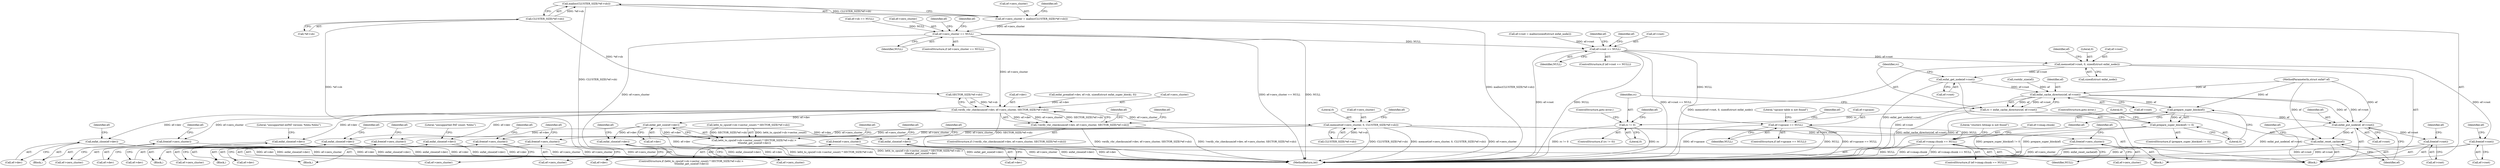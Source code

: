digraph "0_exfat_2e86ae5f81da11f11673d0546efb525af02b7786@API" {
"1000336" [label="(Call,malloc(CLUSTER_SIZE(*ef->sb)))"];
"1000337" [label="(Call,CLUSTER_SIZE(*ef->sb))"];
"1000332" [label="(Call,ef->zero_cluster = malloc(CLUSTER_SIZE(*ef->sb)))"];
"1000343" [label="(Call,ef->zero_cluster == NULL)"];
"1000364" [label="(Call,verify_vbr_checksum(ef->dev, ef->zero_cluster, SECTOR_SIZE(*ef->sb)))"];
"1000363" [label="(Call,!verify_vbr_checksum(ef->dev, ef->zero_cluster, SECTOR_SIZE(*ef->sb)))"];
"1000377" [label="(Call,free(ef->zero_cluster))"];
"1000381" [label="(Call,exfat_close(ef->dev))"];
"1000392" [label="(Call,memset(ef->zero_cluster, 0, CLUSTER_SIZE(*ef->sb)))"];
"1000423" [label="(Call,free(ef->zero_cluster))"];
"1000463" [label="(Call,free(ef->zero_cluster))"];
"1000518" [label="(Call,free(ef->zero_cluster))"];
"1000603" [label="(Call,free(ef->zero_cluster))"];
"1000690" [label="(Call,free(ef->zero_cluster))"];
"1000427" [label="(Call,exfat_close(ef->dev))"];
"1000467" [label="(Call,exfat_close(ef->dev))"];
"1000499" [label="(Call,exfat_get_size(ef->dev))"];
"1000486" [label="(Call,le64_to_cpu(ef->sb->sector_count) * SECTOR_SIZE(*ef->sb) >\n \t\t\texfat_get_size(ef->dev))"];
"1000522" [label="(Call,exfat_close(ef->dev))"];
"1000607" [label="(Call,exfat_close(ef->dev))"];
"1000694" [label="(Call,exfat_close(ef->dev))"];
"1000512" [label="(Call,ef->root == NULL)"];
"1000535" [label="(Call,memset(ef->root, 0, sizeof(struct exfat_node)))"];
"1000599" [label="(Call,free(ef->root))"];
"1000632" [label="(Call,exfat_get_node(ef->root))"];
"1000638" [label="(Call,exfat_cache_directory(ef, ef->root))"];
"1000636" [label="(Call,rc = exfat_cache_directory(ef, ef->root))"];
"1000644" [label="(Call,rc != 0)"];
"1000672" [label="(Call,prepare_super_block(ef))"];
"1000671" [label="(Call,prepare_super_block(ef) != 0)"];
"1000679" [label="(Call,exfat_put_node(ef, ef->root))"];
"1000684" [label="(Call,exfat_reset_cache(ef))"];
"1000686" [label="(Call,free(ef->root))"];
"1000649" [label="(Call,ef->upcase == NULL)"];
"1000659" [label="(Call,ef->cmap.chunk == NULL)"];
"1000679" [label="(Call,exfat_put_node(ef, ef->root))"];
"1000379" [label="(Identifier,ef)"];
"1000539" [label="(Literal,0)"];
"1000516" [label="(Identifier,NULL)"];
"1000333" [label="(Call,ef->zero_cluster)"];
"1000660" [label="(Call,ef->cmap.chunk)"];
"1000376" [label="(Block,)"];
"1000332" [label="(Call,ef->zero_cluster = malloc(CLUSTER_SIZE(*ef->sb)))"];
"1000486" [label="(Call,le64_to_cpu(ef->sb->sector_count) * SECTOR_SIZE(*ef->sb) >\n \t\t\texfat_get_size(ef->dev))"];
"1000598" [label="(Block,)"];
"1000604" [label="(Call,ef->zero_cluster)"];
"1000673" [label="(Identifier,ef)"];
"1000640" [label="(Call,ef->root)"];
"1000422" [label="(Block,)"];
"1000382" [label="(Call,ef->dev)"];
"1000668" [label="(Literal,\"clusters bitmap is not found\")"];
"1000364" [label="(Call,verify_vbr_checksum(ef->dev, ef->zero_cluster, SECTOR_SIZE(*ef->sb)))"];
"1000599" [label="(Call,free(ef->root))"];
"1000662" [label="(Identifier,ef)"];
"1000428" [label="(Call,ef->dev)"];
"1000343" [label="(Call,ef->zero_cluster == NULL)"];
"1000512" [label="(Call,ef->root == NULL)"];
"1000659" [label="(Call,ef->cmap.chunk == NULL)"];
"1000517" [label="(Block,)"];
"1000362" [label="(ControlStructure,if (!verify_vbr_checksum(ef->dev, ef->zero_cluster, SECTOR_SIZE(*ef->sb))))"];
"1000694" [label="(Call,exfat_close(ef->dev))"];
"1000651" [label="(Identifier,ef)"];
"1000351" [label="(Identifier,ef)"];
"1000500" [label="(Call,ef->dev)"];
"1000213" [label="(Call,exfat_pread(ef->dev, ef->sb, sizeof(struct exfat_super_block), 0))"];
"1000638" [label="(Call,exfat_cache_directory(ef, ef->root))"];
"1000644" [label="(Call,rc != 0)"];
"1000499" [label="(Call,exfat_get_size(ef->dev))"];
"1000336" [label="(Call,malloc(CLUSTER_SIZE(*ef->sb)))"];
"1000609" [label="(Identifier,ef)"];
"1000347" [label="(Identifier,NULL)"];
"1000540" [label="(Call,sizeof(struct exfat_node))"];
"1000472" [label="(Literal,\"unsupported FAT count: %hhu\")"];
"1000504" [label="(Call,ef->root = malloc(sizeof(struct exfat_node)))"];
"1000462" [label="(Block,)"];
"1000189" [label="(Call,ef->sb == NULL)"];
"1000393" [label="(Call,ef->zero_cluster)"];
"1000487" [label="(Call,le64_to_cpu(ef->sb->sector_count) * SECTOR_SIZE(*ef->sb))"];
"1000633" [label="(Call,ef->root)"];
"1000423" [label="(Call,free(ef->zero_cluster))"];
"1000671" [label="(Call,prepare_super_block(ef) != 0)"];
"1000658" [label="(ControlStructure,if (ef->cmap.chunk == NULL))"];
"1000383" [label="(Identifier,ef)"];
"1000338" [label="(Call,*ef->sb)"];
"1000680" [label="(Identifier,ef)"];
"1000685" [label="(Identifier,ef)"];
"1000646" [label="(Literal,0)"];
"1000485" [label="(ControlStructure,if (le64_to_cpu(ef->sb->sector_count) * SECTOR_SIZE(*ef->sb) >\n \t\t\texfat_get_size(ef->dev)))"];
"1000506" [label="(Identifier,ef)"];
"1000692" [label="(Identifier,ef)"];
"1000528" [label="(Identifier,ef)"];
"1000537" [label="(Identifier,ef)"];
"1000536" [label="(Call,ef->root)"];
"1000675" [label="(ControlStructure,goto error;)"];
"1000639" [label="(Identifier,ef)"];
"1000535" [label="(Call,memset(ef->root, 0, sizeof(struct exfat_node)))"];
"1000670" [label="(ControlStructure,if (prepare_super_block(ef) != 0))"];
"1000394" [label="(Identifier,ef)"];
"1000387" [label="(Identifier,ef)"];
"1000700" [label="(Identifier,ef)"];
"1000677" [label="(Literal,0)"];
"1000363" [label="(Call,!verify_vbr_checksum(ef->dev, ef->zero_cluster, SECTOR_SIZE(*ef->sb)))"];
"1000518" [label="(Call,free(ef->zero_cluster))"];
"1000632" [label="(Call,exfat_get_node(ef->root))"];
"1000377" [label="(Call,free(ef->zero_cluster))"];
"1000110" [label="(Block,)"];
"1000107" [label="(MethodParameterIn,struct exfat* ef)"];
"1000371" [label="(Call,SECTOR_SIZE(*ef->sb))"];
"1000429" [label="(Identifier,ef)"];
"1000368" [label="(Call,ef->zero_cluster)"];
"1000427" [label="(Call,exfat_close(ef->dev))"];
"1000469" [label="(Identifier,ef)"];
"1000344" [label="(Call,ef->zero_cluster)"];
"1000650" [label="(Call,ef->upcase)"];
"1000686" [label="(Call,free(ef->root))"];
"1000665" [label="(Identifier,NULL)"];
"1000588" [label="(Call,rootdir_size(ef))"];
"1000524" [label="(Identifier,ef)"];
"1000608" [label="(Call,ef->dev)"];
"1000684" [label="(Call,exfat_reset_cache(ef))"];
"1000342" [label="(ControlStructure,if (ef->zero_cluster == NULL))"];
"1000672" [label="(Call,prepare_super_block(ef))"];
"1000408" [label="(Identifier,ef)"];
"1000603" [label="(Call,free(ef->zero_cluster))"];
"1000381" [label="(Call,exfat_close(ef->dev))"];
"1000637" [label="(Identifier,rc)"];
"1000522" [label="(Call,exfat_close(ef->dev))"];
"1000520" [label="(Identifier,ef)"];
"1000511" [label="(ControlStructure,if (ef->root == NULL))"];
"1000463" [label="(Call,free(ef->zero_cluster))"];
"1000519" [label="(Call,ef->zero_cluster)"];
"1000432" [label="(Literal,\"unsupported exFAT version: %hhu.%hhu\")"];
"1000397" [label="(Call,CLUSTER_SIZE(*ef->sb))"];
"1000695" [label="(Call,ef->dev)"];
"1000365" [label="(Call,ef->dev)"];
"1000605" [label="(Identifier,ef)"];
"1000636" [label="(Call,rc = exfat_cache_directory(ef, ef->root))"];
"1000523" [label="(Call,ef->dev)"];
"1000366" [label="(Identifier,ef)"];
"1000513" [label="(Call,ef->root)"];
"1000687" [label="(Call,ef->root)"];
"1000690" [label="(Call,free(ef->zero_cluster))"];
"1000705" [label="(MethodReturn,int)"];
"1000467" [label="(Call,exfat_close(ef->dev))"];
"1000691" [label="(Call,ef->zero_cluster)"];
"1000643" [label="(ControlStructure,if (rc != 0))"];
"1000649" [label="(Call,ef->upcase == NULL)"];
"1000424" [label="(Call,ef->zero_cluster)"];
"1000378" [label="(Call,ef->zero_cluster)"];
"1000674" [label="(Literal,0)"];
"1000656" [label="(Literal,\"upcase table is not found\")"];
"1000600" [label="(Call,ef->root)"];
"1000396" [label="(Literal,0)"];
"1000645" [label="(Identifier,rc)"];
"1000681" [label="(Call,ef->root)"];
"1000653" [label="(Identifier,NULL)"];
"1000688" [label="(Identifier,ef)"];
"1000468" [label="(Call,ef->dev)"];
"1000613" [label="(Identifier,ef)"];
"1000464" [label="(Call,ef->zero_cluster)"];
"1000337" [label="(Call,CLUSTER_SIZE(*ef->sb))"];
"1000607" [label="(Call,exfat_close(ef->dev))"];
"1000545" [label="(Identifier,ef)"];
"1000696" [label="(Identifier,ef)"];
"1000648" [label="(ControlStructure,if (ef->upcase == NULL))"];
"1000647" [label="(ControlStructure,goto error;)"];
"1000345" [label="(Identifier,ef)"];
"1000392" [label="(Call,memset(ef->zero_cluster, 0, CLUSTER_SIZE(*ef->sb)))"];
"1000336" -> "1000332"  [label="AST: "];
"1000336" -> "1000337"  [label="CFG: "];
"1000337" -> "1000336"  [label="AST: "];
"1000332" -> "1000336"  [label="CFG: "];
"1000336" -> "1000705"  [label="DDG: CLUSTER_SIZE(*ef->sb)"];
"1000336" -> "1000332"  [label="DDG: CLUSTER_SIZE(*ef->sb)"];
"1000337" -> "1000336"  [label="DDG: *ef->sb"];
"1000337" -> "1000338"  [label="CFG: "];
"1000338" -> "1000337"  [label="AST: "];
"1000337" -> "1000705"  [label="DDG: *ef->sb"];
"1000337" -> "1000371"  [label="DDG: *ef->sb"];
"1000332" -> "1000110"  [label="AST: "];
"1000333" -> "1000332"  [label="AST: "];
"1000345" -> "1000332"  [label="CFG: "];
"1000332" -> "1000705"  [label="DDG: malloc(CLUSTER_SIZE(*ef->sb))"];
"1000332" -> "1000343"  [label="DDG: ef->zero_cluster"];
"1000343" -> "1000342"  [label="AST: "];
"1000343" -> "1000347"  [label="CFG: "];
"1000344" -> "1000343"  [label="AST: "];
"1000347" -> "1000343"  [label="AST: "];
"1000351" -> "1000343"  [label="CFG: "];
"1000366" -> "1000343"  [label="CFG: "];
"1000343" -> "1000705"  [label="DDG: ef->zero_cluster"];
"1000343" -> "1000705"  [label="DDG: ef->zero_cluster == NULL"];
"1000343" -> "1000705"  [label="DDG: NULL"];
"1000189" -> "1000343"  [label="DDG: NULL"];
"1000343" -> "1000364"  [label="DDG: ef->zero_cluster"];
"1000343" -> "1000512"  [label="DDG: NULL"];
"1000364" -> "1000363"  [label="AST: "];
"1000364" -> "1000371"  [label="CFG: "];
"1000365" -> "1000364"  [label="AST: "];
"1000368" -> "1000364"  [label="AST: "];
"1000371" -> "1000364"  [label="AST: "];
"1000363" -> "1000364"  [label="CFG: "];
"1000364" -> "1000705"  [label="DDG: SECTOR_SIZE(*ef->sb)"];
"1000364" -> "1000363"  [label="DDG: ef->dev"];
"1000364" -> "1000363"  [label="DDG: ef->zero_cluster"];
"1000364" -> "1000363"  [label="DDG: SECTOR_SIZE(*ef->sb)"];
"1000213" -> "1000364"  [label="DDG: ef->dev"];
"1000371" -> "1000364"  [label="DDG: *ef->sb"];
"1000364" -> "1000377"  [label="DDG: ef->zero_cluster"];
"1000364" -> "1000381"  [label="DDG: ef->dev"];
"1000364" -> "1000392"  [label="DDG: ef->zero_cluster"];
"1000364" -> "1000427"  [label="DDG: ef->dev"];
"1000364" -> "1000467"  [label="DDG: ef->dev"];
"1000364" -> "1000499"  [label="DDG: ef->dev"];
"1000363" -> "1000362"  [label="AST: "];
"1000379" -> "1000363"  [label="CFG: "];
"1000394" -> "1000363"  [label="CFG: "];
"1000363" -> "1000705"  [label="DDG: verify_vbr_checksum(ef->dev, ef->zero_cluster, SECTOR_SIZE(*ef->sb))"];
"1000363" -> "1000705"  [label="DDG: !verify_vbr_checksum(ef->dev, ef->zero_cluster, SECTOR_SIZE(*ef->sb))"];
"1000377" -> "1000376"  [label="AST: "];
"1000377" -> "1000378"  [label="CFG: "];
"1000378" -> "1000377"  [label="AST: "];
"1000383" -> "1000377"  [label="CFG: "];
"1000377" -> "1000705"  [label="DDG: ef->zero_cluster"];
"1000381" -> "1000376"  [label="AST: "];
"1000381" -> "1000382"  [label="CFG: "];
"1000382" -> "1000381"  [label="AST: "];
"1000387" -> "1000381"  [label="CFG: "];
"1000381" -> "1000705"  [label="DDG: ef->dev"];
"1000381" -> "1000705"  [label="DDG: exfat_close(ef->dev)"];
"1000392" -> "1000110"  [label="AST: "];
"1000392" -> "1000397"  [label="CFG: "];
"1000393" -> "1000392"  [label="AST: "];
"1000396" -> "1000392"  [label="AST: "];
"1000397" -> "1000392"  [label="AST: "];
"1000408" -> "1000392"  [label="CFG: "];
"1000392" -> "1000705"  [label="DDG: CLUSTER_SIZE(*ef->sb)"];
"1000392" -> "1000705"  [label="DDG: memset(ef->zero_cluster, 0, CLUSTER_SIZE(*ef->sb))"];
"1000392" -> "1000705"  [label="DDG: ef->zero_cluster"];
"1000397" -> "1000392"  [label="DDG: *ef->sb"];
"1000392" -> "1000423"  [label="DDG: ef->zero_cluster"];
"1000392" -> "1000463"  [label="DDG: ef->zero_cluster"];
"1000392" -> "1000518"  [label="DDG: ef->zero_cluster"];
"1000392" -> "1000603"  [label="DDG: ef->zero_cluster"];
"1000392" -> "1000690"  [label="DDG: ef->zero_cluster"];
"1000423" -> "1000422"  [label="AST: "];
"1000423" -> "1000424"  [label="CFG: "];
"1000424" -> "1000423"  [label="AST: "];
"1000429" -> "1000423"  [label="CFG: "];
"1000423" -> "1000705"  [label="DDG: ef->zero_cluster"];
"1000463" -> "1000462"  [label="AST: "];
"1000463" -> "1000464"  [label="CFG: "];
"1000464" -> "1000463"  [label="AST: "];
"1000469" -> "1000463"  [label="CFG: "];
"1000463" -> "1000705"  [label="DDG: ef->zero_cluster"];
"1000518" -> "1000517"  [label="AST: "];
"1000518" -> "1000519"  [label="CFG: "];
"1000519" -> "1000518"  [label="AST: "];
"1000524" -> "1000518"  [label="CFG: "];
"1000518" -> "1000705"  [label="DDG: ef->zero_cluster"];
"1000603" -> "1000598"  [label="AST: "];
"1000603" -> "1000604"  [label="CFG: "];
"1000604" -> "1000603"  [label="AST: "];
"1000609" -> "1000603"  [label="CFG: "];
"1000603" -> "1000705"  [label="DDG: ef->zero_cluster"];
"1000690" -> "1000110"  [label="AST: "];
"1000690" -> "1000691"  [label="CFG: "];
"1000691" -> "1000690"  [label="AST: "];
"1000696" -> "1000690"  [label="CFG: "];
"1000690" -> "1000705"  [label="DDG: ef->zero_cluster"];
"1000427" -> "1000422"  [label="AST: "];
"1000427" -> "1000428"  [label="CFG: "];
"1000428" -> "1000427"  [label="AST: "];
"1000432" -> "1000427"  [label="CFG: "];
"1000427" -> "1000705"  [label="DDG: ef->dev"];
"1000427" -> "1000705"  [label="DDG: exfat_close(ef->dev)"];
"1000467" -> "1000462"  [label="AST: "];
"1000467" -> "1000468"  [label="CFG: "];
"1000468" -> "1000467"  [label="AST: "];
"1000472" -> "1000467"  [label="CFG: "];
"1000467" -> "1000705"  [label="DDG: ef->dev"];
"1000467" -> "1000705"  [label="DDG: exfat_close(ef->dev)"];
"1000499" -> "1000486"  [label="AST: "];
"1000499" -> "1000500"  [label="CFG: "];
"1000500" -> "1000499"  [label="AST: "];
"1000486" -> "1000499"  [label="CFG: "];
"1000499" -> "1000705"  [label="DDG: ef->dev"];
"1000499" -> "1000486"  [label="DDG: ef->dev"];
"1000499" -> "1000522"  [label="DDG: ef->dev"];
"1000499" -> "1000607"  [label="DDG: ef->dev"];
"1000499" -> "1000694"  [label="DDG: ef->dev"];
"1000486" -> "1000485"  [label="AST: "];
"1000487" -> "1000486"  [label="AST: "];
"1000506" -> "1000486"  [label="CFG: "];
"1000486" -> "1000705"  [label="DDG: le64_to_cpu(ef->sb->sector_count) * SECTOR_SIZE(*ef->sb) >\n \t\t\texfat_get_size(ef->dev)"];
"1000486" -> "1000705"  [label="DDG: exfat_get_size(ef->dev)"];
"1000486" -> "1000705"  [label="DDG: le64_to_cpu(ef->sb->sector_count) * SECTOR_SIZE(*ef->sb)"];
"1000487" -> "1000486"  [label="DDG: le64_to_cpu(ef->sb->sector_count)"];
"1000487" -> "1000486"  [label="DDG: SECTOR_SIZE(*ef->sb)"];
"1000522" -> "1000517"  [label="AST: "];
"1000522" -> "1000523"  [label="CFG: "];
"1000523" -> "1000522"  [label="AST: "];
"1000528" -> "1000522"  [label="CFG: "];
"1000522" -> "1000705"  [label="DDG: exfat_close(ef->dev)"];
"1000522" -> "1000705"  [label="DDG: ef->dev"];
"1000607" -> "1000598"  [label="AST: "];
"1000607" -> "1000608"  [label="CFG: "];
"1000608" -> "1000607"  [label="AST: "];
"1000613" -> "1000607"  [label="CFG: "];
"1000607" -> "1000705"  [label="DDG: exfat_close(ef->dev)"];
"1000607" -> "1000705"  [label="DDG: ef->dev"];
"1000694" -> "1000110"  [label="AST: "];
"1000694" -> "1000695"  [label="CFG: "];
"1000695" -> "1000694"  [label="AST: "];
"1000700" -> "1000694"  [label="CFG: "];
"1000694" -> "1000705"  [label="DDG: ef->dev"];
"1000694" -> "1000705"  [label="DDG: exfat_close(ef->dev)"];
"1000512" -> "1000511"  [label="AST: "];
"1000512" -> "1000516"  [label="CFG: "];
"1000513" -> "1000512"  [label="AST: "];
"1000516" -> "1000512"  [label="AST: "];
"1000520" -> "1000512"  [label="CFG: "];
"1000537" -> "1000512"  [label="CFG: "];
"1000512" -> "1000705"  [label="DDG: ef->root"];
"1000512" -> "1000705"  [label="DDG: NULL"];
"1000512" -> "1000705"  [label="DDG: ef->root == NULL"];
"1000504" -> "1000512"  [label="DDG: ef->root"];
"1000512" -> "1000535"  [label="DDG: ef->root"];
"1000512" -> "1000649"  [label="DDG: NULL"];
"1000535" -> "1000110"  [label="AST: "];
"1000535" -> "1000540"  [label="CFG: "];
"1000536" -> "1000535"  [label="AST: "];
"1000539" -> "1000535"  [label="AST: "];
"1000540" -> "1000535"  [label="AST: "];
"1000545" -> "1000535"  [label="CFG: "];
"1000535" -> "1000705"  [label="DDG: memset(ef->root, 0, sizeof(struct exfat_node))"];
"1000535" -> "1000599"  [label="DDG: ef->root"];
"1000535" -> "1000632"  [label="DDG: ef->root"];
"1000599" -> "1000598"  [label="AST: "];
"1000599" -> "1000600"  [label="CFG: "];
"1000600" -> "1000599"  [label="AST: "];
"1000605" -> "1000599"  [label="CFG: "];
"1000599" -> "1000705"  [label="DDG: ef->root"];
"1000632" -> "1000110"  [label="AST: "];
"1000632" -> "1000633"  [label="CFG: "];
"1000633" -> "1000632"  [label="AST: "];
"1000637" -> "1000632"  [label="CFG: "];
"1000632" -> "1000705"  [label="DDG: exfat_get_node(ef->root)"];
"1000632" -> "1000638"  [label="DDG: ef->root"];
"1000638" -> "1000636"  [label="AST: "];
"1000638" -> "1000640"  [label="CFG: "];
"1000639" -> "1000638"  [label="AST: "];
"1000640" -> "1000638"  [label="AST: "];
"1000636" -> "1000638"  [label="CFG: "];
"1000638" -> "1000705"  [label="DDG: ef->root"];
"1000638" -> "1000636"  [label="DDG: ef"];
"1000638" -> "1000636"  [label="DDG: ef->root"];
"1000588" -> "1000638"  [label="DDG: ef"];
"1000107" -> "1000638"  [label="DDG: ef"];
"1000638" -> "1000672"  [label="DDG: ef"];
"1000638" -> "1000679"  [label="DDG: ef"];
"1000638" -> "1000679"  [label="DDG: ef->root"];
"1000636" -> "1000110"  [label="AST: "];
"1000637" -> "1000636"  [label="AST: "];
"1000645" -> "1000636"  [label="CFG: "];
"1000636" -> "1000705"  [label="DDG: exfat_cache_directory(ef, ef->root)"];
"1000636" -> "1000644"  [label="DDG: rc"];
"1000644" -> "1000643"  [label="AST: "];
"1000644" -> "1000646"  [label="CFG: "];
"1000645" -> "1000644"  [label="AST: "];
"1000646" -> "1000644"  [label="AST: "];
"1000647" -> "1000644"  [label="CFG: "];
"1000651" -> "1000644"  [label="CFG: "];
"1000644" -> "1000705"  [label="DDG: rc != 0"];
"1000644" -> "1000705"  [label="DDG: rc"];
"1000672" -> "1000671"  [label="AST: "];
"1000672" -> "1000673"  [label="CFG: "];
"1000673" -> "1000672"  [label="AST: "];
"1000674" -> "1000672"  [label="CFG: "];
"1000672" -> "1000705"  [label="DDG: ef"];
"1000672" -> "1000671"  [label="DDG: ef"];
"1000107" -> "1000672"  [label="DDG: ef"];
"1000672" -> "1000679"  [label="DDG: ef"];
"1000671" -> "1000670"  [label="AST: "];
"1000671" -> "1000674"  [label="CFG: "];
"1000674" -> "1000671"  [label="AST: "];
"1000675" -> "1000671"  [label="CFG: "];
"1000677" -> "1000671"  [label="CFG: "];
"1000671" -> "1000705"  [label="DDG: prepare_super_block(ef)"];
"1000671" -> "1000705"  [label="DDG: prepare_super_block(ef) != 0"];
"1000679" -> "1000110"  [label="AST: "];
"1000679" -> "1000681"  [label="CFG: "];
"1000680" -> "1000679"  [label="AST: "];
"1000681" -> "1000679"  [label="AST: "];
"1000685" -> "1000679"  [label="CFG: "];
"1000679" -> "1000705"  [label="DDG: exfat_put_node(ef, ef->root)"];
"1000107" -> "1000679"  [label="DDG: ef"];
"1000679" -> "1000684"  [label="DDG: ef"];
"1000679" -> "1000686"  [label="DDG: ef->root"];
"1000684" -> "1000110"  [label="AST: "];
"1000684" -> "1000685"  [label="CFG: "];
"1000685" -> "1000684"  [label="AST: "];
"1000688" -> "1000684"  [label="CFG: "];
"1000684" -> "1000705"  [label="DDG: exfat_reset_cache(ef)"];
"1000684" -> "1000705"  [label="DDG: ef"];
"1000107" -> "1000684"  [label="DDG: ef"];
"1000686" -> "1000110"  [label="AST: "];
"1000686" -> "1000687"  [label="CFG: "];
"1000687" -> "1000686"  [label="AST: "];
"1000692" -> "1000686"  [label="CFG: "];
"1000686" -> "1000705"  [label="DDG: ef->root"];
"1000649" -> "1000648"  [label="AST: "];
"1000649" -> "1000653"  [label="CFG: "];
"1000650" -> "1000649"  [label="AST: "];
"1000653" -> "1000649"  [label="AST: "];
"1000656" -> "1000649"  [label="CFG: "];
"1000662" -> "1000649"  [label="CFG: "];
"1000649" -> "1000705"  [label="DDG: ef->upcase"];
"1000649" -> "1000705"  [label="DDG: NULL"];
"1000649" -> "1000705"  [label="DDG: ef->upcase == NULL"];
"1000649" -> "1000659"  [label="DDG: NULL"];
"1000659" -> "1000658"  [label="AST: "];
"1000659" -> "1000665"  [label="CFG: "];
"1000660" -> "1000659"  [label="AST: "];
"1000665" -> "1000659"  [label="AST: "];
"1000668" -> "1000659"  [label="CFG: "];
"1000673" -> "1000659"  [label="CFG: "];
"1000659" -> "1000705"  [label="DDG: ef->cmap.chunk"];
"1000659" -> "1000705"  [label="DDG: ef->cmap.chunk == NULL"];
"1000659" -> "1000705"  [label="DDG: NULL"];
}
